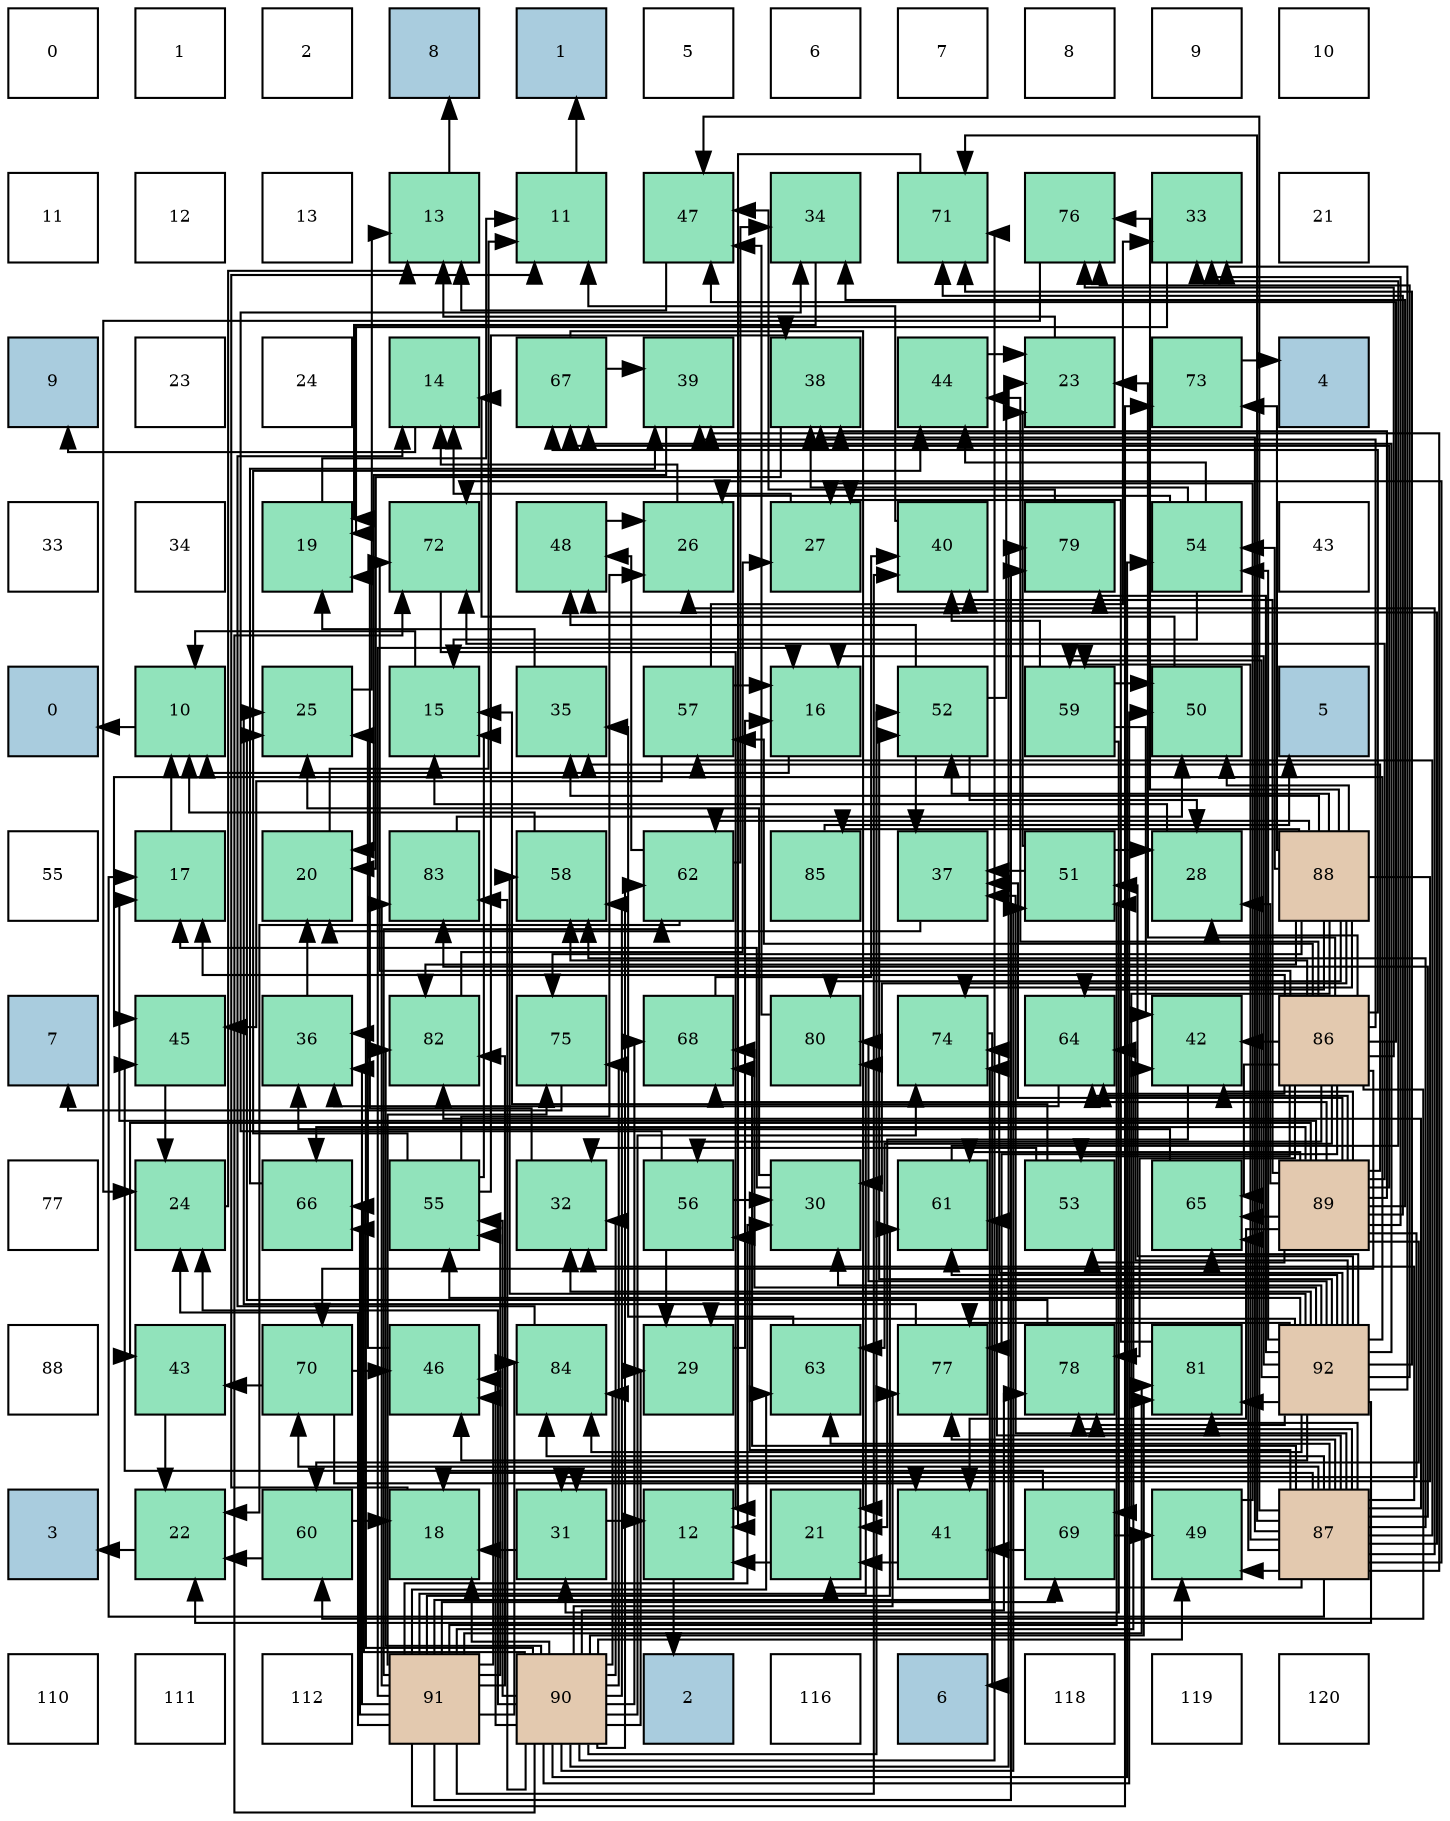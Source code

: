 digraph layout{
 rankdir=TB;
 splines=ortho;
 node [style=filled shape=square fixedsize=true width=0.6];
0[label="0", fontsize=8, fillcolor="#ffffff"];
1[label="1", fontsize=8, fillcolor="#ffffff"];
2[label="2", fontsize=8, fillcolor="#ffffff"];
3[label="8", fontsize=8, fillcolor="#a9ccde"];
4[label="1", fontsize=8, fillcolor="#a9ccde"];
5[label="5", fontsize=8, fillcolor="#ffffff"];
6[label="6", fontsize=8, fillcolor="#ffffff"];
7[label="7", fontsize=8, fillcolor="#ffffff"];
8[label="8", fontsize=8, fillcolor="#ffffff"];
9[label="9", fontsize=8, fillcolor="#ffffff"];
10[label="10", fontsize=8, fillcolor="#ffffff"];
11[label="11", fontsize=8, fillcolor="#ffffff"];
12[label="12", fontsize=8, fillcolor="#ffffff"];
13[label="13", fontsize=8, fillcolor="#ffffff"];
14[label="13", fontsize=8, fillcolor="#91e3bb"];
15[label="11", fontsize=8, fillcolor="#91e3bb"];
16[label="47", fontsize=8, fillcolor="#91e3bb"];
17[label="34", fontsize=8, fillcolor="#91e3bb"];
18[label="71", fontsize=8, fillcolor="#91e3bb"];
19[label="76", fontsize=8, fillcolor="#91e3bb"];
20[label="33", fontsize=8, fillcolor="#91e3bb"];
21[label="21", fontsize=8, fillcolor="#ffffff"];
22[label="9", fontsize=8, fillcolor="#a9ccde"];
23[label="23", fontsize=8, fillcolor="#ffffff"];
24[label="24", fontsize=8, fillcolor="#ffffff"];
25[label="14", fontsize=8, fillcolor="#91e3bb"];
26[label="67", fontsize=8, fillcolor="#91e3bb"];
27[label="39", fontsize=8, fillcolor="#91e3bb"];
28[label="38", fontsize=8, fillcolor="#91e3bb"];
29[label="44", fontsize=8, fillcolor="#91e3bb"];
30[label="23", fontsize=8, fillcolor="#91e3bb"];
31[label="73", fontsize=8, fillcolor="#91e3bb"];
32[label="4", fontsize=8, fillcolor="#a9ccde"];
33[label="33", fontsize=8, fillcolor="#ffffff"];
34[label="34", fontsize=8, fillcolor="#ffffff"];
35[label="19", fontsize=8, fillcolor="#91e3bb"];
36[label="72", fontsize=8, fillcolor="#91e3bb"];
37[label="48", fontsize=8, fillcolor="#91e3bb"];
38[label="26", fontsize=8, fillcolor="#91e3bb"];
39[label="27", fontsize=8, fillcolor="#91e3bb"];
40[label="40", fontsize=8, fillcolor="#91e3bb"];
41[label="79", fontsize=8, fillcolor="#91e3bb"];
42[label="54", fontsize=8, fillcolor="#91e3bb"];
43[label="43", fontsize=8, fillcolor="#ffffff"];
44[label="0", fontsize=8, fillcolor="#a9ccde"];
45[label="10", fontsize=8, fillcolor="#91e3bb"];
46[label="25", fontsize=8, fillcolor="#91e3bb"];
47[label="15", fontsize=8, fillcolor="#91e3bb"];
48[label="35", fontsize=8, fillcolor="#91e3bb"];
49[label="57", fontsize=8, fillcolor="#91e3bb"];
50[label="16", fontsize=8, fillcolor="#91e3bb"];
51[label="52", fontsize=8, fillcolor="#91e3bb"];
52[label="59", fontsize=8, fillcolor="#91e3bb"];
53[label="50", fontsize=8, fillcolor="#91e3bb"];
54[label="5", fontsize=8, fillcolor="#a9ccde"];
55[label="55", fontsize=8, fillcolor="#ffffff"];
56[label="17", fontsize=8, fillcolor="#91e3bb"];
57[label="20", fontsize=8, fillcolor="#91e3bb"];
58[label="83", fontsize=8, fillcolor="#91e3bb"];
59[label="58", fontsize=8, fillcolor="#91e3bb"];
60[label="62", fontsize=8, fillcolor="#91e3bb"];
61[label="85", fontsize=8, fillcolor="#91e3bb"];
62[label="37", fontsize=8, fillcolor="#91e3bb"];
63[label="51", fontsize=8, fillcolor="#91e3bb"];
64[label="28", fontsize=8, fillcolor="#91e3bb"];
65[label="88", fontsize=8, fillcolor="#e3c9af"];
66[label="7", fontsize=8, fillcolor="#a9ccde"];
67[label="45", fontsize=8, fillcolor="#91e3bb"];
68[label="36", fontsize=8, fillcolor="#91e3bb"];
69[label="82", fontsize=8, fillcolor="#91e3bb"];
70[label="75", fontsize=8, fillcolor="#91e3bb"];
71[label="68", fontsize=8, fillcolor="#91e3bb"];
72[label="80", fontsize=8, fillcolor="#91e3bb"];
73[label="74", fontsize=8, fillcolor="#91e3bb"];
74[label="64", fontsize=8, fillcolor="#91e3bb"];
75[label="42", fontsize=8, fillcolor="#91e3bb"];
76[label="86", fontsize=8, fillcolor="#e3c9af"];
77[label="77", fontsize=8, fillcolor="#ffffff"];
78[label="24", fontsize=8, fillcolor="#91e3bb"];
79[label="66", fontsize=8, fillcolor="#91e3bb"];
80[label="55", fontsize=8, fillcolor="#91e3bb"];
81[label="32", fontsize=8, fillcolor="#91e3bb"];
82[label="56", fontsize=8, fillcolor="#91e3bb"];
83[label="30", fontsize=8, fillcolor="#91e3bb"];
84[label="61", fontsize=8, fillcolor="#91e3bb"];
85[label="53", fontsize=8, fillcolor="#91e3bb"];
86[label="65", fontsize=8, fillcolor="#91e3bb"];
87[label="89", fontsize=8, fillcolor="#e3c9af"];
88[label="88", fontsize=8, fillcolor="#ffffff"];
89[label="43", fontsize=8, fillcolor="#91e3bb"];
90[label="70", fontsize=8, fillcolor="#91e3bb"];
91[label="46", fontsize=8, fillcolor="#91e3bb"];
92[label="84", fontsize=8, fillcolor="#91e3bb"];
93[label="29", fontsize=8, fillcolor="#91e3bb"];
94[label="63", fontsize=8, fillcolor="#91e3bb"];
95[label="77", fontsize=8, fillcolor="#91e3bb"];
96[label="78", fontsize=8, fillcolor="#91e3bb"];
97[label="81", fontsize=8, fillcolor="#91e3bb"];
98[label="92", fontsize=8, fillcolor="#e3c9af"];
99[label="3", fontsize=8, fillcolor="#a9ccde"];
100[label="22", fontsize=8, fillcolor="#91e3bb"];
101[label="60", fontsize=8, fillcolor="#91e3bb"];
102[label="18", fontsize=8, fillcolor="#91e3bb"];
103[label="31", fontsize=8, fillcolor="#91e3bb"];
104[label="12", fontsize=8, fillcolor="#91e3bb"];
105[label="21", fontsize=8, fillcolor="#91e3bb"];
106[label="41", fontsize=8, fillcolor="#91e3bb"];
107[label="69", fontsize=8, fillcolor="#91e3bb"];
108[label="49", fontsize=8, fillcolor="#91e3bb"];
109[label="87", fontsize=8, fillcolor="#e3c9af"];
110[label="110", fontsize=8, fillcolor="#ffffff"];
111[label="111", fontsize=8, fillcolor="#ffffff"];
112[label="112", fontsize=8, fillcolor="#ffffff"];
113[label="91", fontsize=8, fillcolor="#e3c9af"];
114[label="90", fontsize=8, fillcolor="#e3c9af"];
115[label="2", fontsize=8, fillcolor="#a9ccde"];
116[label="116", fontsize=8, fillcolor="#ffffff"];
117[label="6", fontsize=8, fillcolor="#a9ccde"];
118[label="118", fontsize=8, fillcolor="#ffffff"];
119[label="119", fontsize=8, fillcolor="#ffffff"];
120[label="120", fontsize=8, fillcolor="#ffffff"];
edge [constraint=false, style=vis];45 -> 44;
15 -> 4;
104 -> 115;
14 -> 3;
25 -> 22;
47 -> 45;
50 -> 45;
56 -> 45;
102 -> 15;
35 -> 15;
57 -> 15;
105 -> 104;
100 -> 99;
30 -> 14;
78 -> 14;
46 -> 14;
38 -> 25;
39 -> 25;
64 -> 47;
93 -> 50;
83 -> 56;
83 -> 46;
103 -> 104;
103 -> 102;
81 -> 35;
20 -> 35;
17 -> 35;
48 -> 35;
68 -> 57;
62 -> 57;
28 -> 57;
27 -> 57;
40 -> 15;
106 -> 105;
75 -> 105;
89 -> 100;
29 -> 30;
67 -> 78;
91 -> 46;
16 -> 14;
37 -> 38;
108 -> 39;
53 -> 25;
63 -> 30;
63 -> 64;
63 -> 62;
51 -> 30;
51 -> 64;
51 -> 62;
51 -> 37;
85 -> 47;
85 -> 81;
42 -> 47;
42 -> 38;
42 -> 28;
42 -> 29;
80 -> 47;
80 -> 38;
80 -> 28;
80 -> 29;
82 -> 93;
82 -> 83;
82 -> 17;
49 -> 50;
49 -> 20;
49 -> 67;
59 -> 45;
52 -> 103;
52 -> 40;
52 -> 75;
52 -> 53;
101 -> 102;
101 -> 100;
84 -> 20;
60 -> 100;
60 -> 17;
60 -> 37;
94 -> 48;
74 -> 68;
86 -> 68;
79 -> 27;
26 -> 105;
26 -> 27;
71 -> 40;
107 -> 106;
107 -> 67;
107 -> 108;
90 -> 106;
90 -> 89;
90 -> 91;
18 -> 104;
36 -> 104;
31 -> 32;
73 -> 117;
70 -> 66;
19 -> 78;
95 -> 46;
96 -> 46;
41 -> 16;
72 -> 16;
97 -> 39;
69 -> 39;
58 -> 53;
92 -> 25;
61 -> 54;
76 -> 56;
76 -> 30;
76 -> 64;
76 -> 27;
76 -> 75;
76 -> 29;
76 -> 16;
76 -> 85;
76 -> 82;
76 -> 49;
76 -> 59;
76 -> 101;
76 -> 94;
76 -> 74;
76 -> 86;
76 -> 26;
76 -> 90;
76 -> 36;
76 -> 19;
76 -> 95;
76 -> 96;
109 -> 56;
109 -> 102;
109 -> 105;
109 -> 38;
109 -> 81;
109 -> 62;
109 -> 28;
109 -> 27;
109 -> 16;
109 -> 37;
109 -> 108;
109 -> 82;
109 -> 49;
109 -> 59;
109 -> 52;
109 -> 84;
109 -> 94;
109 -> 86;
109 -> 71;
109 -> 90;
109 -> 18;
109 -> 36;
109 -> 95;
109 -> 96;
109 -> 97;
109 -> 69;
109 -> 58;
109 -> 92;
65 -> 83;
65 -> 103;
65 -> 48;
65 -> 53;
65 -> 51;
65 -> 42;
65 -> 60;
65 -> 74;
65 -> 107;
65 -> 31;
65 -> 73;
65 -> 70;
65 -> 19;
65 -> 72;
65 -> 69;
65 -> 61;
87 -> 56;
87 -> 64;
87 -> 103;
87 -> 20;
87 -> 17;
87 -> 48;
87 -> 62;
87 -> 28;
87 -> 40;
87 -> 106;
87 -> 75;
87 -> 89;
87 -> 85;
87 -> 101;
87 -> 84;
87 -> 74;
87 -> 86;
87 -> 79;
87 -> 26;
87 -> 71;
87 -> 18;
87 -> 36;
114 -> 102;
114 -> 78;
114 -> 93;
114 -> 81;
114 -> 68;
114 -> 91;
114 -> 108;
114 -> 53;
114 -> 63;
114 -> 51;
114 -> 42;
114 -> 80;
114 -> 59;
114 -> 60;
114 -> 79;
114 -> 71;
114 -> 18;
114 -> 36;
114 -> 73;
114 -> 70;
114 -> 95;
114 -> 96;
114 -> 41;
114 -> 97;
114 -> 69;
114 -> 58;
114 -> 92;
113 -> 50;
113 -> 78;
113 -> 83;
113 -> 68;
113 -> 40;
113 -> 75;
113 -> 91;
113 -> 63;
113 -> 80;
113 -> 84;
113 -> 60;
113 -> 94;
113 -> 79;
113 -> 107;
113 -> 31;
113 -> 73;
113 -> 70;
113 -> 41;
113 -> 72;
113 -> 97;
113 -> 69;
113 -> 58;
113 -> 92;
98 -> 50;
98 -> 100;
98 -> 93;
98 -> 83;
98 -> 81;
98 -> 20;
98 -> 67;
98 -> 91;
98 -> 63;
98 -> 51;
98 -> 42;
98 -> 80;
98 -> 59;
98 -> 52;
98 -> 84;
98 -> 74;
98 -> 86;
98 -> 26;
98 -> 71;
98 -> 18;
98 -> 73;
98 -> 19;
98 -> 95;
98 -> 96;
98 -> 41;
98 -> 72;
98 -> 97;
98 -> 92;
edge [constraint=true, style=invis];
0 -> 11 -> 22 -> 33 -> 44 -> 55 -> 66 -> 77 -> 88 -> 99 -> 110;
1 -> 12 -> 23 -> 34 -> 45 -> 56 -> 67 -> 78 -> 89 -> 100 -> 111;
2 -> 13 -> 24 -> 35 -> 46 -> 57 -> 68 -> 79 -> 90 -> 101 -> 112;
3 -> 14 -> 25 -> 36 -> 47 -> 58 -> 69 -> 80 -> 91 -> 102 -> 113;
4 -> 15 -> 26 -> 37 -> 48 -> 59 -> 70 -> 81 -> 92 -> 103 -> 114;
5 -> 16 -> 27 -> 38 -> 49 -> 60 -> 71 -> 82 -> 93 -> 104 -> 115;
6 -> 17 -> 28 -> 39 -> 50 -> 61 -> 72 -> 83 -> 94 -> 105 -> 116;
7 -> 18 -> 29 -> 40 -> 51 -> 62 -> 73 -> 84 -> 95 -> 106 -> 117;
8 -> 19 -> 30 -> 41 -> 52 -> 63 -> 74 -> 85 -> 96 -> 107 -> 118;
9 -> 20 -> 31 -> 42 -> 53 -> 64 -> 75 -> 86 -> 97 -> 108 -> 119;
10 -> 21 -> 32 -> 43 -> 54 -> 65 -> 76 -> 87 -> 98 -> 109 -> 120;
rank = same {0 -> 1 -> 2 -> 3 -> 4 -> 5 -> 6 -> 7 -> 8 -> 9 -> 10};
rank = same {11 -> 12 -> 13 -> 14 -> 15 -> 16 -> 17 -> 18 -> 19 -> 20 -> 21};
rank = same {22 -> 23 -> 24 -> 25 -> 26 -> 27 -> 28 -> 29 -> 30 -> 31 -> 32};
rank = same {33 -> 34 -> 35 -> 36 -> 37 -> 38 -> 39 -> 40 -> 41 -> 42 -> 43};
rank = same {44 -> 45 -> 46 -> 47 -> 48 -> 49 -> 50 -> 51 -> 52 -> 53 -> 54};
rank = same {55 -> 56 -> 57 -> 58 -> 59 -> 60 -> 61 -> 62 -> 63 -> 64 -> 65};
rank = same {66 -> 67 -> 68 -> 69 -> 70 -> 71 -> 72 -> 73 -> 74 -> 75 -> 76};
rank = same {77 -> 78 -> 79 -> 80 -> 81 -> 82 -> 83 -> 84 -> 85 -> 86 -> 87};
rank = same {88 -> 89 -> 90 -> 91 -> 92 -> 93 -> 94 -> 95 -> 96 -> 97 -> 98};
rank = same {99 -> 100 -> 101 -> 102 -> 103 -> 104 -> 105 -> 106 -> 107 -> 108 -> 109};
rank = same {110 -> 111 -> 112 -> 113 -> 114 -> 115 -> 116 -> 117 -> 118 -> 119 -> 120};
}
